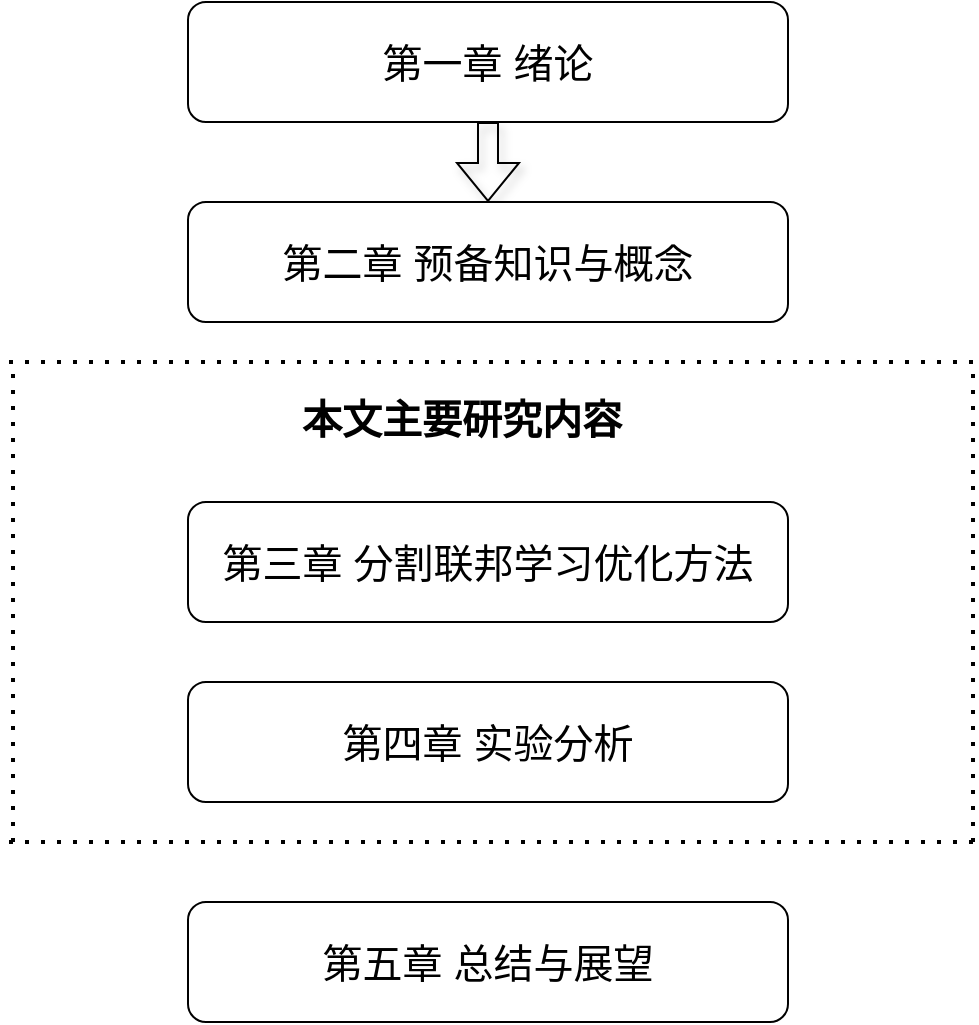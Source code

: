 <mxfile version="26.1.2">
  <diagram name="第 1 页" id="RH0tSU8NZPtwCRjwQ6UL">
    <mxGraphModel dx="1434" dy="700" grid="1" gridSize="10" guides="1" tooltips="1" connect="1" arrows="1" fold="1" page="1" pageScale="1" pageWidth="827" pageHeight="1169" math="0" shadow="0">
      <root>
        <mxCell id="0" />
        <mxCell id="1" parent="0" />
        <mxCell id="wkv6HlbV0oYVvR-uYz5N-24" style="edgeStyle=orthogonalEdgeStyle;rounded=0;orthogonalLoop=1;jettySize=auto;html=1;exitX=0.5;exitY=1;exitDx=0;exitDy=0;entryX=0.5;entryY=0;entryDx=0;entryDy=0;shadow=1;curved=0;shape=flexArrow;endArrow=block;" edge="1" parent="1" source="wkv6HlbV0oYVvR-uYz5N-2" target="wkv6HlbV0oYVvR-uYz5N-7">
          <mxGeometry relative="1" as="geometry" />
        </mxCell>
        <mxCell id="wkv6HlbV0oYVvR-uYz5N-2" value="&lt;font style=&quot;font-size: 20px;&quot;&gt;&lt;font style=&quot;&quot;&gt;第一章&lt;/font&gt;&lt;font style=&quot;&quot;&gt; 绪论&lt;/font&gt;&lt;/font&gt;" style="rounded=1;whiteSpace=wrap;html=1;" vertex="1" parent="1">
          <mxGeometry x="250" y="310" width="300" height="60" as="geometry" />
        </mxCell>
        <mxCell id="wkv6HlbV0oYVvR-uYz5N-7" value="&lt;font style=&quot;font-size: 20px;&quot;&gt;第二章 预备知识与概念&lt;/font&gt;" style="rounded=1;whiteSpace=wrap;html=1;" vertex="1" parent="1">
          <mxGeometry x="250" y="410" width="300" height="60" as="geometry" />
        </mxCell>
        <mxCell id="wkv6HlbV0oYVvR-uYz5N-10" value="&lt;font style=&quot;font-size: 20px;&quot;&gt;第五章 总结与展望&lt;/font&gt;" style="rounded=1;whiteSpace=wrap;html=1;" vertex="1" parent="1">
          <mxGeometry x="250" y="760" width="300" height="60" as="geometry" />
        </mxCell>
        <mxCell id="wkv6HlbV0oYVvR-uYz5N-19" value="" style="group" vertex="1" connectable="0" parent="1">
          <mxGeometry x="157.5" y="490" width="485" height="240" as="geometry" />
        </mxCell>
        <mxCell id="wkv6HlbV0oYVvR-uYz5N-13" value="" style="endArrow=none;dashed=1;html=1;dashPattern=1 3;strokeWidth=2;rounded=0;" edge="1" parent="wkv6HlbV0oYVvR-uYz5N-19">
          <mxGeometry width="50" height="50" relative="1" as="geometry">
            <mxPoint x="5" y="240" as="sourcePoint" />
            <mxPoint x="5" as="targetPoint" />
          </mxGeometry>
        </mxCell>
        <mxCell id="wkv6HlbV0oYVvR-uYz5N-14" value="" style="endArrow=none;dashed=1;html=1;dashPattern=1 3;strokeWidth=2;rounded=0;" edge="1" parent="wkv6HlbV0oYVvR-uYz5N-19">
          <mxGeometry width="50" height="50" relative="1" as="geometry">
            <mxPoint x="485" as="sourcePoint" />
            <mxPoint as="targetPoint" />
          </mxGeometry>
        </mxCell>
        <mxCell id="wkv6HlbV0oYVvR-uYz5N-15" value="" style="endArrow=none;dashed=1;html=1;dashPattern=1 3;strokeWidth=2;rounded=0;" edge="1" parent="wkv6HlbV0oYVvR-uYz5N-19">
          <mxGeometry width="50" height="50" relative="1" as="geometry">
            <mxPoint x="485" y="240" as="sourcePoint" />
            <mxPoint y="240" as="targetPoint" />
          </mxGeometry>
        </mxCell>
        <mxCell id="wkv6HlbV0oYVvR-uYz5N-16" value="" style="endArrow=none;dashed=1;html=1;dashPattern=1 3;strokeWidth=2;rounded=0;" edge="1" parent="wkv6HlbV0oYVvR-uYz5N-19">
          <mxGeometry width="50" height="50" relative="1" as="geometry">
            <mxPoint x="485" y="240" as="sourcePoint" />
            <mxPoint x="485" as="targetPoint" />
          </mxGeometry>
        </mxCell>
        <mxCell id="wkv6HlbV0oYVvR-uYz5N-18" value="&lt;b&gt;&lt;font style=&quot;font-size: 20px;&quot;&gt;本&lt;/font&gt;&lt;font style=&quot;background-color: transparent; font-size: 20px;&quot;&gt;文&lt;/font&gt;&lt;font style=&quot;background-color: transparent; font-size: 20px;&quot;&gt;主&lt;/font&gt;&lt;font style=&quot;background-color: transparent; font-size: 20px;&quot;&gt;要&lt;/font&gt;&lt;font style=&quot;background-color: transparent; font-size: 20px;&quot;&gt;研&lt;/font&gt;&lt;font style=&quot;background-color: transparent; font-size: 20px;&quot;&gt;究&lt;/font&gt;&lt;font style=&quot;background-color: transparent; font-size: 20px;&quot;&gt;内&lt;/font&gt;&lt;span style=&quot;background-color: transparent; font-size: 20px;&quot;&gt;容&lt;/span&gt;&lt;/b&gt;" style="text;html=1;align=center;verticalAlign=middle;whiteSpace=wrap;rounded=0;horizontal=1;" vertex="1" parent="wkv6HlbV0oYVvR-uYz5N-19">
          <mxGeometry x="119" width="220" height="55" as="geometry" />
        </mxCell>
        <mxCell id="wkv6HlbV0oYVvR-uYz5N-8" value="&lt;font style=&quot;font-size: 20px;&quot;&gt;第三章 分割联邦学习优化方法&lt;/font&gt;" style="rounded=1;whiteSpace=wrap;html=1;" vertex="1" parent="wkv6HlbV0oYVvR-uYz5N-19">
          <mxGeometry x="92.5" y="70" width="300" height="60" as="geometry" />
        </mxCell>
        <mxCell id="wkv6HlbV0oYVvR-uYz5N-9" value="&lt;font style=&quot;font-size: 20px;&quot;&gt;第四章 实验分析&lt;/font&gt;" style="rounded=1;whiteSpace=wrap;html=1;" vertex="1" parent="wkv6HlbV0oYVvR-uYz5N-19">
          <mxGeometry x="92.5" y="160" width="300" height="60" as="geometry" />
        </mxCell>
      </root>
    </mxGraphModel>
  </diagram>
</mxfile>
